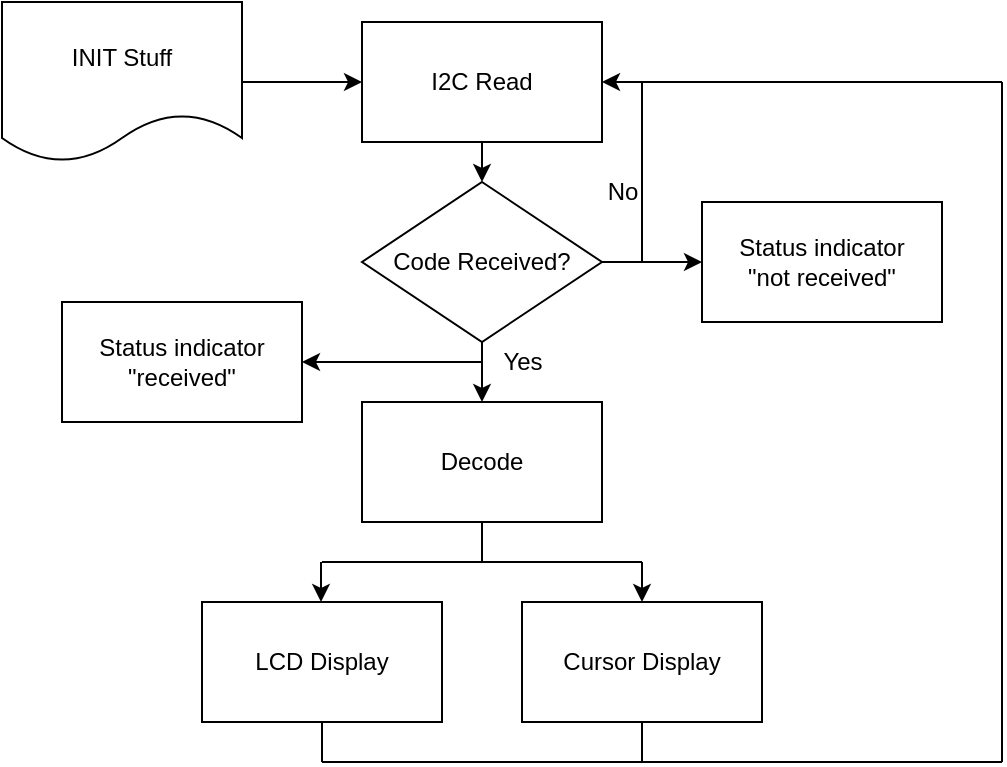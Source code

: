 <mxfile version="26.0.9">
  <diagram name="Page-1" id="G_f-_vEkmXQ4ww5kfKew">
    <mxGraphModel dx="1008" dy="690" grid="1" gridSize="10" guides="1" tooltips="1" connect="1" arrows="1" fold="1" page="1" pageScale="1" pageWidth="850" pageHeight="1100" math="0" shadow="0">
      <root>
        <mxCell id="0" />
        <mxCell id="1" parent="0" />
        <mxCell id="S6XdDI3-7hoXpZRwlxW--5" style="edgeStyle=orthogonalEdgeStyle;rounded=0;orthogonalLoop=1;jettySize=auto;html=1;entryX=0;entryY=0.5;entryDx=0;entryDy=0;" edge="1" parent="1" source="S6XdDI3-7hoXpZRwlxW--1" target="S6XdDI3-7hoXpZRwlxW--2">
          <mxGeometry relative="1" as="geometry" />
        </mxCell>
        <mxCell id="S6XdDI3-7hoXpZRwlxW--1" value="INIT Stuff" style="shape=document;whiteSpace=wrap;html=1;boundedLbl=1;" vertex="1" parent="1">
          <mxGeometry x="100" y="120" width="120" height="80" as="geometry" />
        </mxCell>
        <mxCell id="S6XdDI3-7hoXpZRwlxW--4" style="edgeStyle=orthogonalEdgeStyle;rounded=0;orthogonalLoop=1;jettySize=auto;html=1;exitX=0.5;exitY=1;exitDx=0;exitDy=0;entryX=0.5;entryY=0;entryDx=0;entryDy=0;" edge="1" parent="1" source="S6XdDI3-7hoXpZRwlxW--2" target="S6XdDI3-7hoXpZRwlxW--3">
          <mxGeometry relative="1" as="geometry" />
        </mxCell>
        <mxCell id="S6XdDI3-7hoXpZRwlxW--2" value="I2C Read" style="rounded=0;whiteSpace=wrap;html=1;" vertex="1" parent="1">
          <mxGeometry x="280" y="130" width="120" height="60" as="geometry" />
        </mxCell>
        <mxCell id="S6XdDI3-7hoXpZRwlxW--6" style="edgeStyle=orthogonalEdgeStyle;rounded=0;orthogonalLoop=1;jettySize=auto;html=1;exitX=1;exitY=0.5;exitDx=0;exitDy=0;entryX=1;entryY=0.5;entryDx=0;entryDy=0;" edge="1" parent="1" source="S6XdDI3-7hoXpZRwlxW--3" target="S6XdDI3-7hoXpZRwlxW--2">
          <mxGeometry relative="1" as="geometry" />
        </mxCell>
        <mxCell id="S6XdDI3-7hoXpZRwlxW--12" style="edgeStyle=orthogonalEdgeStyle;rounded=0;orthogonalLoop=1;jettySize=auto;html=1;exitX=0.5;exitY=1;exitDx=0;exitDy=0;entryX=0.5;entryY=0;entryDx=0;entryDy=0;" edge="1" parent="1" source="S6XdDI3-7hoXpZRwlxW--3" target="S6XdDI3-7hoXpZRwlxW--10">
          <mxGeometry relative="1" as="geometry" />
        </mxCell>
        <mxCell id="S6XdDI3-7hoXpZRwlxW--3" value="Code Received?" style="rhombus;whiteSpace=wrap;html=1;" vertex="1" parent="1">
          <mxGeometry x="280" y="210" width="120" height="80" as="geometry" />
        </mxCell>
        <mxCell id="S6XdDI3-7hoXpZRwlxW--7" value="No" style="text;html=1;align=center;verticalAlign=middle;resizable=0;points=[];autosize=1;strokeColor=none;fillColor=none;" vertex="1" parent="1">
          <mxGeometry x="390" y="200" width="40" height="30" as="geometry" />
        </mxCell>
        <mxCell id="S6XdDI3-7hoXpZRwlxW--9" value="Yes" style="text;html=1;align=center;verticalAlign=middle;resizable=0;points=[];autosize=1;strokeColor=none;fillColor=none;" vertex="1" parent="1">
          <mxGeometry x="340" y="285" width="40" height="30" as="geometry" />
        </mxCell>
        <mxCell id="S6XdDI3-7hoXpZRwlxW--10" value="Decode" style="rounded=0;whiteSpace=wrap;html=1;" vertex="1" parent="1">
          <mxGeometry x="280" y="320" width="120" height="60" as="geometry" />
        </mxCell>
        <mxCell id="S6XdDI3-7hoXpZRwlxW--13" value="Status indicator &quot;received&quot;" style="rounded=0;whiteSpace=wrap;html=1;" vertex="1" parent="1">
          <mxGeometry x="130" y="270" width="120" height="60" as="geometry" />
        </mxCell>
        <mxCell id="S6XdDI3-7hoXpZRwlxW--15" value="" style="endArrow=classic;html=1;rounded=0;entryX=1;entryY=0.5;entryDx=0;entryDy=0;" edge="1" parent="1" target="S6XdDI3-7hoXpZRwlxW--13">
          <mxGeometry width="50" height="50" relative="1" as="geometry">
            <mxPoint x="340" y="300" as="sourcePoint" />
            <mxPoint x="450" y="330" as="targetPoint" />
          </mxGeometry>
        </mxCell>
        <mxCell id="S6XdDI3-7hoXpZRwlxW--16" value="Status indicator&lt;div&gt;&quot;not received&quot;&lt;/div&gt;" style="rounded=0;whiteSpace=wrap;html=1;" vertex="1" parent="1">
          <mxGeometry x="450" y="220" width="120" height="60" as="geometry" />
        </mxCell>
        <mxCell id="S6XdDI3-7hoXpZRwlxW--17" value="" style="endArrow=classic;html=1;rounded=0;entryX=0;entryY=0.5;entryDx=0;entryDy=0;" edge="1" parent="1" target="S6XdDI3-7hoXpZRwlxW--16">
          <mxGeometry width="50" height="50" relative="1" as="geometry">
            <mxPoint x="420" y="250" as="sourcePoint" />
            <mxPoint x="560" y="360" as="targetPoint" />
          </mxGeometry>
        </mxCell>
        <mxCell id="S6XdDI3-7hoXpZRwlxW--18" value="Cursor Display" style="rounded=0;whiteSpace=wrap;html=1;" vertex="1" parent="1">
          <mxGeometry x="360" y="420" width="120" height="60" as="geometry" />
        </mxCell>
        <mxCell id="S6XdDI3-7hoXpZRwlxW--19" value="&lt;div&gt;LCD Display&lt;/div&gt;" style="rounded=0;whiteSpace=wrap;html=1;" vertex="1" parent="1">
          <mxGeometry x="200" y="420" width="120" height="60" as="geometry" />
        </mxCell>
        <mxCell id="S6XdDI3-7hoXpZRwlxW--20" value="" style="endArrow=none;html=1;rounded=0;" edge="1" parent="1">
          <mxGeometry width="50" height="50" relative="1" as="geometry">
            <mxPoint x="340" y="400" as="sourcePoint" />
            <mxPoint x="340" y="380" as="targetPoint" />
          </mxGeometry>
        </mxCell>
        <mxCell id="S6XdDI3-7hoXpZRwlxW--21" value="" style="endArrow=none;html=1;rounded=0;" edge="1" parent="1">
          <mxGeometry width="50" height="50" relative="1" as="geometry">
            <mxPoint x="420" y="400" as="sourcePoint" />
            <mxPoint x="260" y="400" as="targetPoint" />
          </mxGeometry>
        </mxCell>
        <mxCell id="S6XdDI3-7hoXpZRwlxW--22" value="" style="endArrow=classic;html=1;rounded=0;" edge="1" parent="1">
          <mxGeometry width="50" height="50" relative="1" as="geometry">
            <mxPoint x="259.5" y="400" as="sourcePoint" />
            <mxPoint x="259.5" y="420" as="targetPoint" />
          </mxGeometry>
        </mxCell>
        <mxCell id="S6XdDI3-7hoXpZRwlxW--23" value="" style="endArrow=classic;html=1;rounded=0;entryX=0.5;entryY=0;entryDx=0;entryDy=0;" edge="1" parent="1" target="S6XdDI3-7hoXpZRwlxW--18">
          <mxGeometry width="50" height="50" relative="1" as="geometry">
            <mxPoint x="420" y="400" as="sourcePoint" />
            <mxPoint x="269.5" y="430" as="targetPoint" />
          </mxGeometry>
        </mxCell>
        <mxCell id="S6XdDI3-7hoXpZRwlxW--24" value="" style="endArrow=none;html=1;rounded=0;" edge="1" parent="1">
          <mxGeometry width="50" height="50" relative="1" as="geometry">
            <mxPoint x="260" y="500" as="sourcePoint" />
            <mxPoint x="420" y="500" as="targetPoint" />
          </mxGeometry>
        </mxCell>
        <mxCell id="S6XdDI3-7hoXpZRwlxW--26" value="" style="endArrow=none;html=1;rounded=0;" edge="1" parent="1">
          <mxGeometry width="50" height="50" relative="1" as="geometry">
            <mxPoint x="260" y="500" as="sourcePoint" />
            <mxPoint x="260" y="480" as="targetPoint" />
          </mxGeometry>
        </mxCell>
        <mxCell id="S6XdDI3-7hoXpZRwlxW--27" value="" style="endArrow=none;html=1;rounded=0;exitX=0.5;exitY=1;exitDx=0;exitDy=0;" edge="1" parent="1" source="S6XdDI3-7hoXpZRwlxW--18">
          <mxGeometry width="50" height="50" relative="1" as="geometry">
            <mxPoint x="370" y="580" as="sourcePoint" />
            <mxPoint x="420" y="500" as="targetPoint" />
          </mxGeometry>
        </mxCell>
        <mxCell id="S6XdDI3-7hoXpZRwlxW--28" value="" style="endArrow=none;html=1;rounded=0;" edge="1" parent="1">
          <mxGeometry width="50" height="50" relative="1" as="geometry">
            <mxPoint x="420" y="500" as="sourcePoint" />
            <mxPoint x="600" y="500" as="targetPoint" />
          </mxGeometry>
        </mxCell>
        <mxCell id="S6XdDI3-7hoXpZRwlxW--29" value="" style="endArrow=none;html=1;rounded=0;" edge="1" parent="1">
          <mxGeometry width="50" height="50" relative="1" as="geometry">
            <mxPoint x="600" y="500" as="sourcePoint" />
            <mxPoint x="600" y="160" as="targetPoint" />
          </mxGeometry>
        </mxCell>
        <mxCell id="S6XdDI3-7hoXpZRwlxW--30" value="" style="endArrow=none;html=1;rounded=0;" edge="1" parent="1">
          <mxGeometry width="50" height="50" relative="1" as="geometry">
            <mxPoint x="420" y="160" as="sourcePoint" />
            <mxPoint x="600" y="160" as="targetPoint" />
          </mxGeometry>
        </mxCell>
      </root>
    </mxGraphModel>
  </diagram>
</mxfile>
